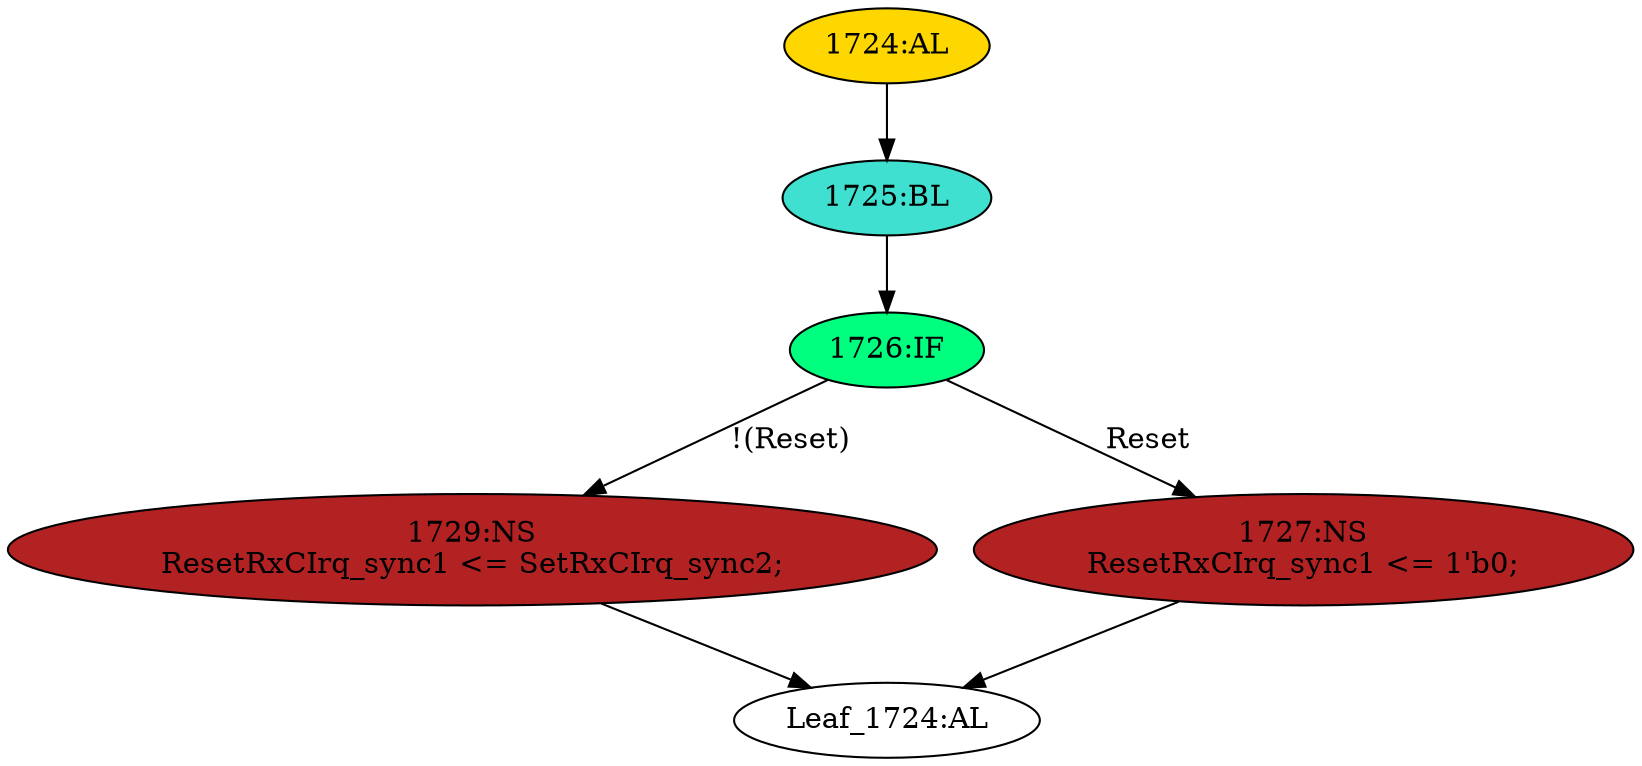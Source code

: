 strict digraph "" {
	node [label="\N"];
	"Leaf_1724:AL"	 [def_var="['ResetRxCIrq_sync1']",
		label="Leaf_1724:AL"];
	"1724:AL"	 [ast="<pyverilog.vparser.ast.Always object at 0x7fbdee042490>",
		clk_sens=False,
		fillcolor=gold,
		label="1724:AL",
		sens="['RxClk', 'Reset']",
		statements="[]",
		style=filled,
		typ=Always,
		use_var="['Reset', 'SetRxCIrq_sync2']"];
	"1725:BL"	 [ast="<pyverilog.vparser.ast.Block object at 0x7fbdee042610>",
		fillcolor=turquoise,
		label="1725:BL",
		statements="[]",
		style=filled,
		typ=Block];
	"1724:AL" -> "1725:BL"	 [cond="[]",
		lineno=None];
	"1729:NS"	 [ast="<pyverilog.vparser.ast.NonblockingSubstitution object at 0x7fbdee042090>",
		fillcolor=firebrick,
		label="1729:NS
ResetRxCIrq_sync1 <= SetRxCIrq_sync2;",
		statements="[<pyverilog.vparser.ast.NonblockingSubstitution object at 0x7fbdee042090>]",
		style=filled,
		typ=NonblockingSubstitution];
	"1729:NS" -> "Leaf_1724:AL"	 [cond="[]",
		lineno=None];
	"1726:IF"	 [ast="<pyverilog.vparser.ast.IfStatement object at 0x7fbdee0422d0>",
		fillcolor=springgreen,
		label="1726:IF",
		statements="[]",
		style=filled,
		typ=IfStatement];
	"1726:IF" -> "1729:NS"	 [cond="['Reset']",
		label="!(Reset)",
		lineno=1726];
	"1727:NS"	 [ast="<pyverilog.vparser.ast.NonblockingSubstitution object at 0x7fbdee042310>",
		fillcolor=firebrick,
		label="1727:NS
ResetRxCIrq_sync1 <= 1'b0;",
		statements="[<pyverilog.vparser.ast.NonblockingSubstitution object at 0x7fbdee042310>]",
		style=filled,
		typ=NonblockingSubstitution];
	"1726:IF" -> "1727:NS"	 [cond="['Reset']",
		label=Reset,
		lineno=1726];
	"1725:BL" -> "1726:IF"	 [cond="[]",
		lineno=None];
	"1727:NS" -> "Leaf_1724:AL"	 [cond="[]",
		lineno=None];
}
